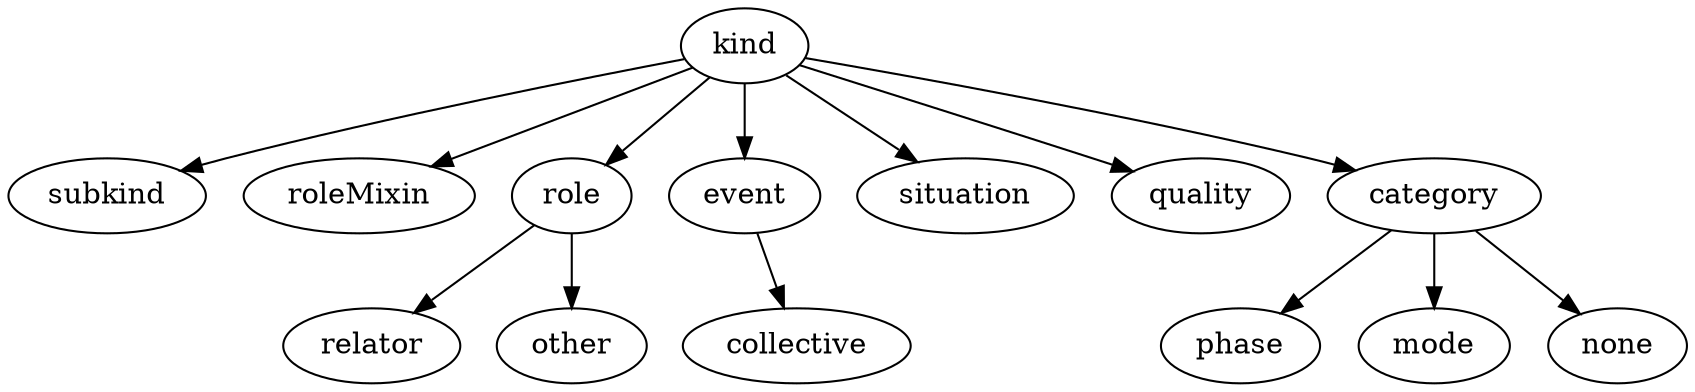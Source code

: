 strict digraph  {
kind;
subkind;
roleMixin;
role;
event;
situation;
quality;
category;
phase;
mode;
none;
relator;
other;
collective;
kind -> subkind;
kind -> roleMixin;
kind -> role;
kind -> event;
kind -> situation;
kind -> quality;
kind -> category;
role -> relator;
role -> other;
event -> collective;
category -> phase;
category -> mode;
category -> none;
}
